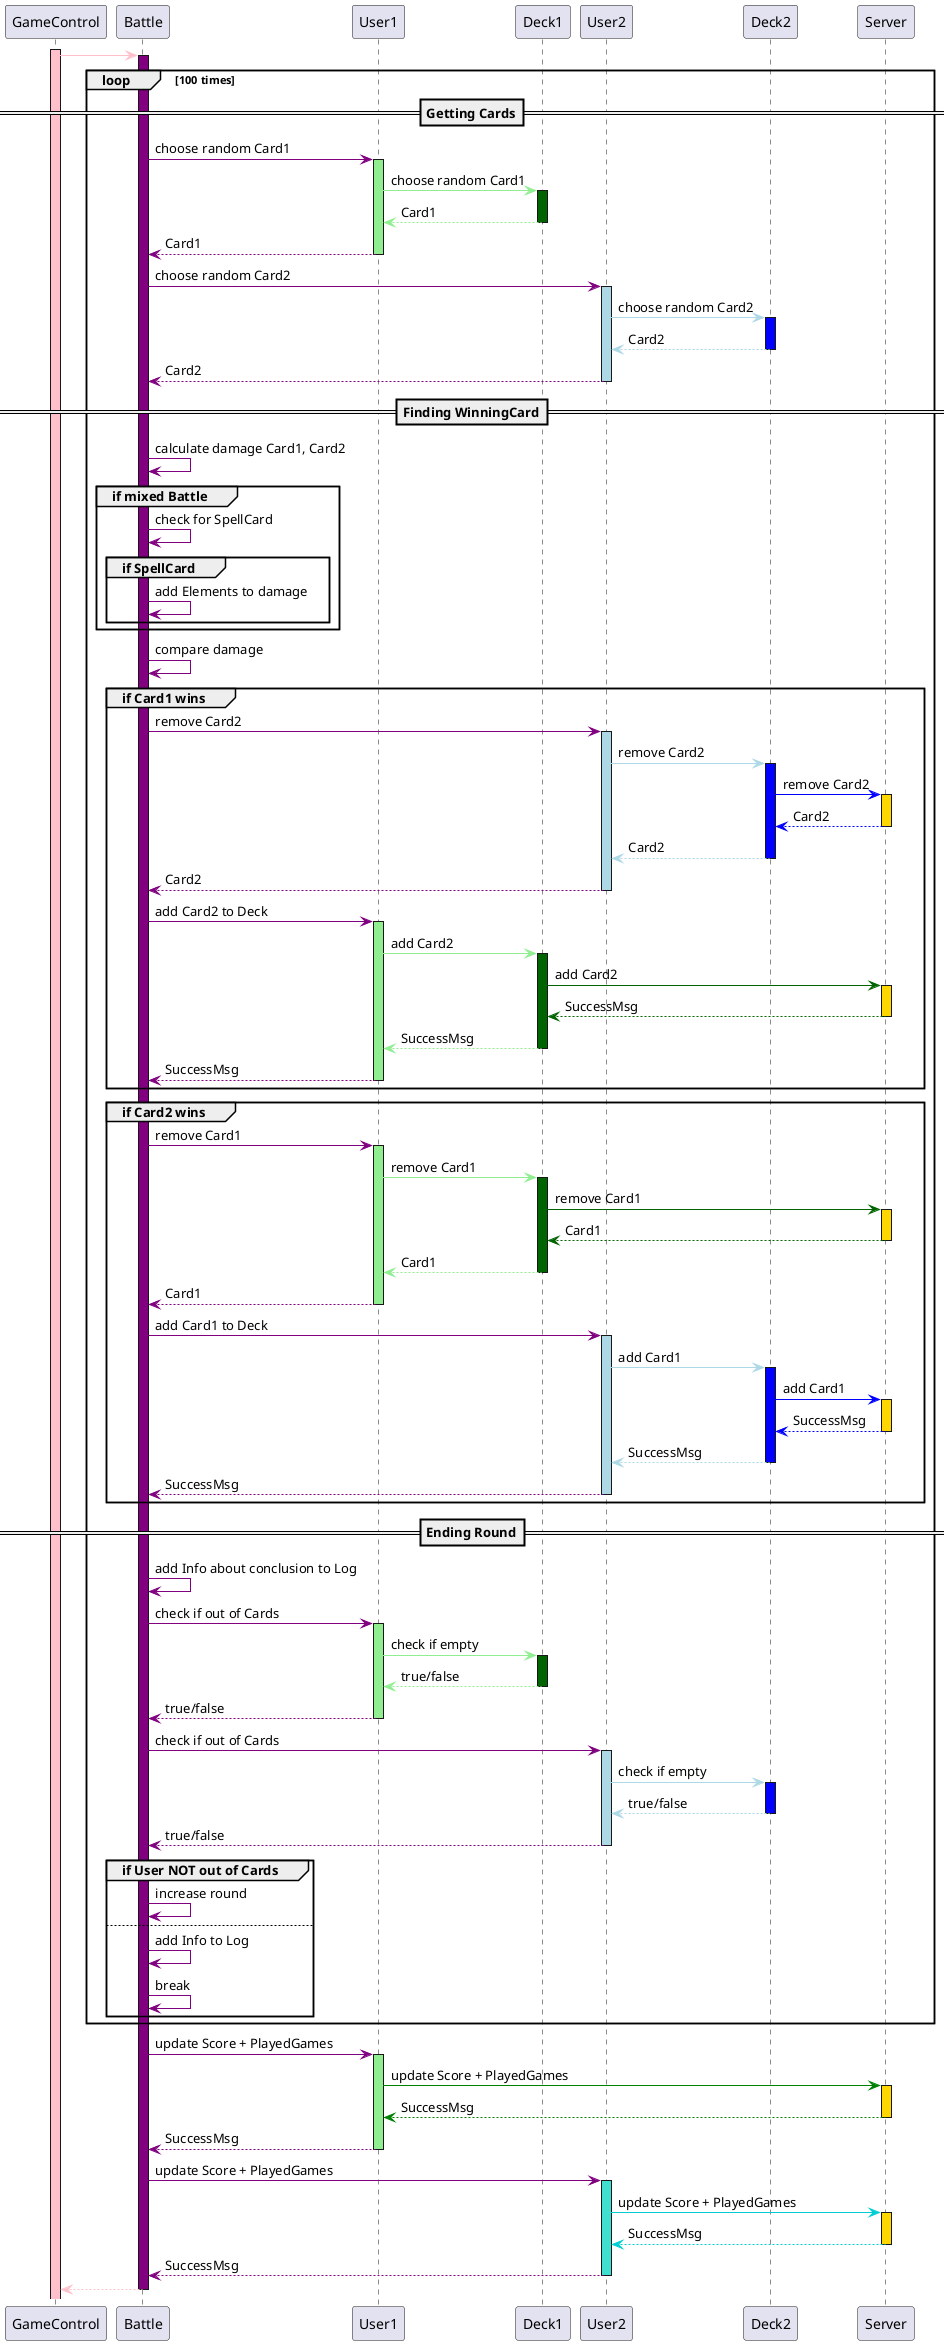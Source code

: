 @startuml
'https://plantuml.com/sequence-diagram
Activate GameControl #pink
GameControl-[#pink]>Battle
Activate Battle #purple
loop 100 times

    ==Getting Cards==

    Battle-[#purple]>User1: choose random Card1
    Activate User1 #lightgreen
    User1-[#lightgreen]>Deck1:choose random Card1
    Activate Deck1 #darkgreen
    return Card1
    return Card1
    Battle-[#purple]>User2: choose random Card2
    Activate User2 #lightblue
    User2-[#lightblue]>Deck2:choose random Card2
    Activate Deck2 #blue
    return Card2
    return Card2

    ==Finding WinningCard==

    Battle-[#purple]>Battle:calculate damage Card1, Card2
    group if mixed Battle
        Battle-[#purple]>Battle:check for SpellCard
        group if SpellCard
            Battle-[#purple]>Battle: add Elements to damage
        end
    end
    Battle-[#purple]>Battle: compare damage
    group if Card1 wins
        Battle-[#purple]>User2: remove Card2
        Activate User2 #lightblue
        User2-[#lightblue]>Deck2: remove Card2
        Activate Deck2 #blue
        Deck2-[#blue]>Server: remove Card2
        Activate Server #gold
        return Card2
        return Card2
        return Card2
        Battle-[#purple]>User1: add Card2 to Deck
        Activate User1 #lightgreen
        User1-[#lightgreen]>Deck1: add Card2
        Activate Deck1 #darkgreen
        Deck1-[#darkgreen]>Server: add Card2
        Activate Server#gold
        return SuccessMsg
        return SuccessMsg
        return SuccessMsg
    end
    group if Card2 wins
        Battle-[#purple]>User1: remove Card1
        Activate User1 #lightgreen
        User1-[#lightgreen]>Deck1: remove Card1
        Activate Deck1 #darkgreen
        Deck1-[#darkgreen]>Server: remove Card1
        Activate Server #gold
        return Card1
        return Card1
        return Card1
        Battle-[#purple]>User2: add Card1 to Deck
        Activate User2 #lightblue
        User2-[#lightblue]>Deck2: add Card1
        Activate Deck2 #blue
        Deck2-[#blue]>Server: add Card1
        Activate Server #gold
        return SuccessMsg
        return SuccessMsg
        return SuccessMsg
    end

    ==Ending Round==

    Battle-[#purple]>Battle: add Info about conclusion to Log
    Battle-[#purple]>User1: check if out of Cards
    Activate User1 #lightgreen
    User1-[#lightgreen]>Deck1: check if empty
    Activate Deck1 #darkgreen
    return true/false
    return true/false
    Battle-[#purple]>User2: check if out of Cards
    Activate User2 #lightblue
    User2-[#lightblue]>Deck2: check if empty
    Activate Deck2 #blue
    return true/false
    return true/false

    group if User NOT out of Cards
        Battle-[#purple]>Battle:increase round
        else
        Battle-[#purple]>Battle: add Info to Log
        Battle-[#purple]>Battle: break
    end
end

Battle-[#purple]>User1:update Score + PlayedGames
Activate User1 #lightgreen
User1-[#green]>Server: update Score + PlayedGames
Activate Server #gold
return SuccessMsg
return SuccessMsg

Battle-[#purple]>User2:update Score + PlayedGames
Activate User2 #turquoise
User2-[#darkturquoise]>Server: update Score + PlayedGames
Activate Server #gold
return SuccessMsg
return SuccessMsg

return
@enduml